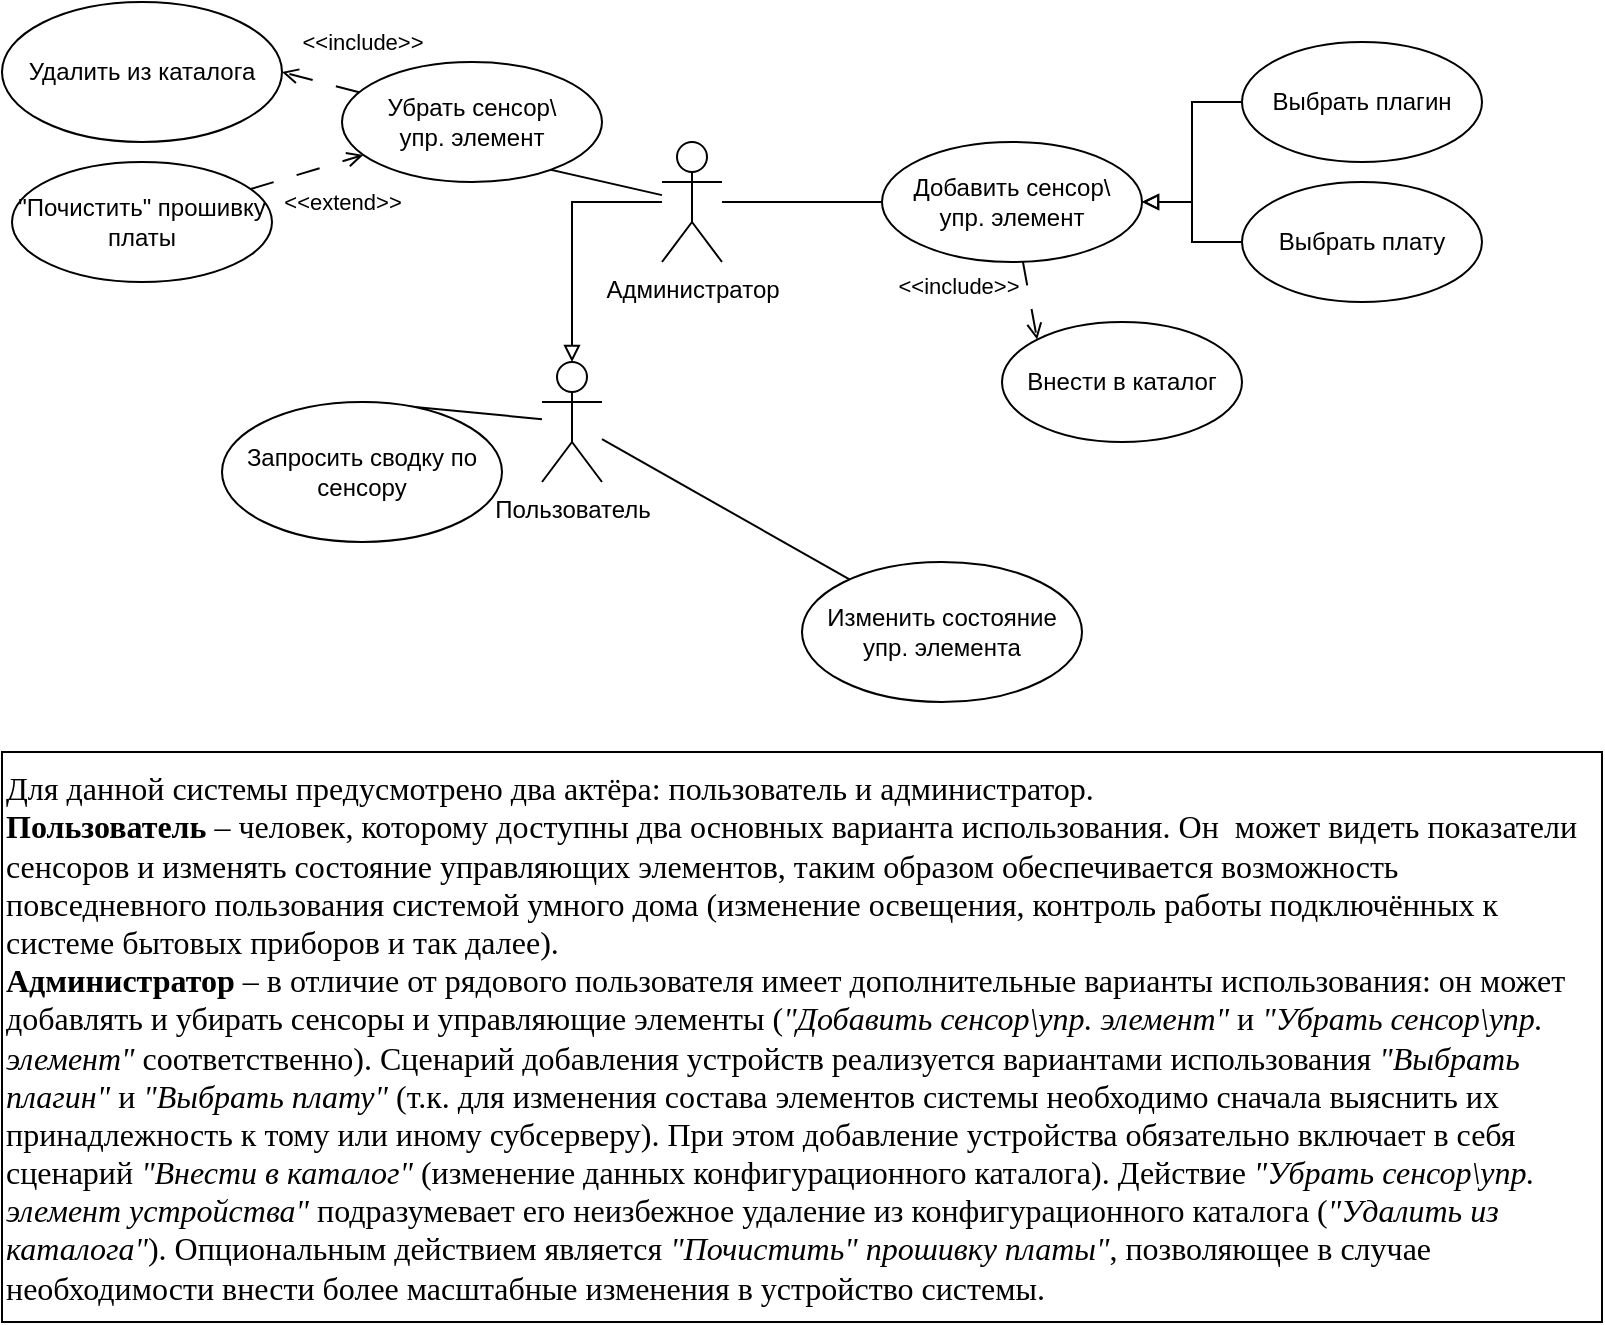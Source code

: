 <mxfile version="22.1.7" type="github">
  <diagram name="Страница — 1" id="LTqVgdhhhah4Ef-IsAjk">
    <mxGraphModel dx="1996" dy="542" grid="1" gridSize="10" guides="1" tooltips="1" connect="1" arrows="1" fold="1" page="1" pageScale="1" pageWidth="827" pageHeight="1169" math="0" shadow="0">
      <root>
        <mxCell id="0" />
        <mxCell id="1" parent="0" />
        <mxCell id="8Lzk3z1pBCngfyzM7mtx-12" style="edgeStyle=orthogonalEdgeStyle;rounded=0;orthogonalLoop=1;jettySize=auto;html=1;endArrow=none;endFill=0;" parent="1" source="8Lzk3z1pBCngfyzM7mtx-1" target="8Lzk3z1pBCngfyzM7mtx-4" edge="1">
          <mxGeometry relative="1" as="geometry" />
        </mxCell>
        <mxCell id="8Lzk3z1pBCngfyzM7mtx-21" style="rounded=0;orthogonalLoop=1;jettySize=auto;html=1;entryX=0;entryY=0.5;entryDx=0;entryDy=0;endArrow=none;endFill=0;" parent="1" source="8Lzk3z1pBCngfyzM7mtx-1" target="8Lzk3z1pBCngfyzM7mtx-20" edge="1">
          <mxGeometry relative="1" as="geometry" />
        </mxCell>
        <mxCell id="8Lzk3z1pBCngfyzM7mtx-1" value="Администратор" style="shape=umlActor;verticalLabelPosition=bottom;verticalAlign=top;html=1;" parent="1" vertex="1">
          <mxGeometry x="310" y="150" width="30" height="60" as="geometry" />
        </mxCell>
        <mxCell id="8Lzk3z1pBCngfyzM7mtx-9" value="&amp;lt;&amp;lt;include&amp;gt;&amp;gt;" style="rounded=0;orthogonalLoop=1;jettySize=auto;html=1;entryX=0;entryY=0;entryDx=0;entryDy=0;endArrow=open;endFill=0;dashed=1;dashPattern=12 12;" parent="1" source="8Lzk3z1pBCngfyzM7mtx-4" target="8Lzk3z1pBCngfyzM7mtx-8" edge="1">
          <mxGeometry x="-0.684" y="-34" relative="1" as="geometry">
            <mxPoint as="offset" />
          </mxGeometry>
        </mxCell>
        <mxCell id="8Lzk3z1pBCngfyzM7mtx-4" value="Добавить сенсор\&lt;br&gt;упр. элемент" style="ellipse;whiteSpace=wrap;html=1;" parent="1" vertex="1">
          <mxGeometry x="420" y="150" width="130" height="60" as="geometry" />
        </mxCell>
        <mxCell id="8Lzk3z1pBCngfyzM7mtx-16" style="rounded=0;orthogonalLoop=1;jettySize=auto;html=1;entryX=0.5;entryY=0;entryDx=0;entryDy=0;endArrow=none;endFill=0;" parent="1" source="8Lzk3z1pBCngfyzM7mtx-5" target="8Lzk3z1pBCngfyzM7mtx-14" edge="1">
          <mxGeometry relative="1" as="geometry" />
        </mxCell>
        <mxCell id="8Lzk3z1pBCngfyzM7mtx-17" style="rounded=0;orthogonalLoop=1;jettySize=auto;html=1;endArrow=none;endFill=0;" parent="1" source="8Lzk3z1pBCngfyzM7mtx-5" target="8Lzk3z1pBCngfyzM7mtx-15" edge="1">
          <mxGeometry relative="1" as="geometry" />
        </mxCell>
        <mxCell id="8Lzk3z1pBCngfyzM7mtx-5" value="Пользователь" style="shape=umlActor;verticalLabelPosition=bottom;verticalAlign=top;html=1;" parent="1" vertex="1">
          <mxGeometry x="250" y="260" width="30" height="60" as="geometry" />
        </mxCell>
        <mxCell id="8Lzk3z1pBCngfyzM7mtx-10" style="edgeStyle=orthogonalEdgeStyle;rounded=0;orthogonalLoop=1;jettySize=auto;html=1;entryX=1;entryY=0.5;entryDx=0;entryDy=0;endArrow=block;endFill=0;" parent="1" source="8Lzk3z1pBCngfyzM7mtx-6" target="8Lzk3z1pBCngfyzM7mtx-4" edge="1">
          <mxGeometry relative="1" as="geometry" />
        </mxCell>
        <mxCell id="8Lzk3z1pBCngfyzM7mtx-6" value="Выбрать плагин" style="ellipse;whiteSpace=wrap;html=1;" parent="1" vertex="1">
          <mxGeometry x="600" y="100" width="120" height="60" as="geometry" />
        </mxCell>
        <mxCell id="8Lzk3z1pBCngfyzM7mtx-11" style="edgeStyle=orthogonalEdgeStyle;rounded=0;orthogonalLoop=1;jettySize=auto;html=1;endArrow=block;endFill=0;" parent="1" source="8Lzk3z1pBCngfyzM7mtx-7" target="8Lzk3z1pBCngfyzM7mtx-4" edge="1">
          <mxGeometry relative="1" as="geometry" />
        </mxCell>
        <mxCell id="8Lzk3z1pBCngfyzM7mtx-7" value="Выбрать плату" style="ellipse;whiteSpace=wrap;html=1;" parent="1" vertex="1">
          <mxGeometry x="600" y="170" width="120" height="60" as="geometry" />
        </mxCell>
        <mxCell id="8Lzk3z1pBCngfyzM7mtx-8" value="Внести в каталог" style="ellipse;whiteSpace=wrap;html=1;" parent="1" vertex="1">
          <mxGeometry x="480" y="240" width="120" height="60" as="geometry" />
        </mxCell>
        <mxCell id="8Lzk3z1pBCngfyzM7mtx-14" value="Запросить сводку по сенсору" style="ellipse;whiteSpace=wrap;html=1;" parent="1" vertex="1">
          <mxGeometry x="90" y="280" width="140" height="70" as="geometry" />
        </mxCell>
        <mxCell id="8Lzk3z1pBCngfyzM7mtx-15" value="Изменить состояние упр. элемента" style="ellipse;whiteSpace=wrap;html=1;" parent="1" vertex="1">
          <mxGeometry x="380" y="360" width="140" height="70" as="geometry" />
        </mxCell>
        <mxCell id="8Lzk3z1pBCngfyzM7mtx-19" style="edgeStyle=orthogonalEdgeStyle;rounded=0;orthogonalLoop=1;jettySize=auto;html=1;entryX=0.5;entryY=0;entryDx=0;entryDy=0;entryPerimeter=0;endArrow=block;endFill=0;" parent="1" source="8Lzk3z1pBCngfyzM7mtx-1" target="8Lzk3z1pBCngfyzM7mtx-5" edge="1">
          <mxGeometry relative="1" as="geometry" />
        </mxCell>
        <mxCell id="8Lzk3z1pBCngfyzM7mtx-23" value="&amp;lt;&amp;lt;include&amp;gt;&amp;gt;" style="rounded=0;orthogonalLoop=1;jettySize=auto;html=1;entryX=1;entryY=0.5;entryDx=0;entryDy=0;dashed=1;dashPattern=12 12;endArrow=open;endFill=0;" parent="1" source="8Lzk3z1pBCngfyzM7mtx-20" target="8Lzk3z1pBCngfyzM7mtx-22" edge="1">
          <mxGeometry x="-0.75" y="-25" relative="1" as="geometry">
            <mxPoint as="offset" />
          </mxGeometry>
        </mxCell>
        <mxCell id="8Lzk3z1pBCngfyzM7mtx-20" value="Убрать сенсор\&lt;br&gt;упр. элемент" style="ellipse;whiteSpace=wrap;html=1;" parent="1" vertex="1">
          <mxGeometry x="150" y="110" width="130" height="60" as="geometry" />
        </mxCell>
        <mxCell id="8Lzk3z1pBCngfyzM7mtx-22" value="Удалить из каталога" style="ellipse;whiteSpace=wrap;html=1;" parent="1" vertex="1">
          <mxGeometry x="-20" y="80" width="140" height="70" as="geometry" />
        </mxCell>
        <mxCell id="8Lzk3z1pBCngfyzM7mtx-25" value="&amp;lt;&amp;lt;extend&amp;gt;&amp;gt;" style="rounded=0;orthogonalLoop=1;jettySize=auto;html=1;dashed=1;dashPattern=12 12;endArrow=open;endFill=0;" parent="1" source="8Lzk3z1pBCngfyzM7mtx-24" target="8Lzk3z1pBCngfyzM7mtx-20" edge="1">
          <mxGeometry x="0.418" y="-19" relative="1" as="geometry">
            <mxPoint as="offset" />
          </mxGeometry>
        </mxCell>
        <mxCell id="8Lzk3z1pBCngfyzM7mtx-24" value="&quot;Почистить&quot; прошивку платы" style="ellipse;whiteSpace=wrap;html=1;" parent="1" vertex="1">
          <mxGeometry x="-15" y="160" width="130" height="60" as="geometry" />
        </mxCell>
        <mxCell id="7xNzpW6Ljf1oBYX3WRYf-2" value="&lt;div style=&quot;font-size: 16px;&quot;&gt;&lt;font style=&quot;font-size: 16px;&quot;&gt;Для данной системы предусмотрено два актёра: пользователь и администратор.&lt;/font&gt;&lt;/div&gt;&lt;div style=&quot;font-size: 16px;&quot;&gt;&lt;font style=&quot;font-size: 16px;&quot;&gt;&lt;b&gt;Пользователь &lt;/b&gt;– человек, которому доступны два основных варианта использования. Он&amp;nbsp; может видеть показатели сенсоров и изменять состояние управляющих элементов, таким образом обеспечивается возможность повседневного пользования системой умного дома (изменение освещения, контроль работы подключённых к системе бытовых приборов и так далее).&lt;/font&gt;&lt;/div&gt;&lt;div style=&quot;font-size: 16px;&quot;&gt;&lt;font style=&quot;font-size: 16px;&quot;&gt;&lt;b&gt;Администратор &lt;/b&gt;– в отличие от рядового пользователя имеет дополнительные варианты использования: он может добавлять и убирать сенсоры и управляющие элементы (&lt;i&gt;&quot;Добавить сенсор\упр. элемент&quot;&lt;/i&gt; и &lt;i&gt;&quot;Убрать сенсор\упр. элемент&quot;&lt;/i&gt; соответственно). Сценарий добавления устройств реализуется вариантами использования &lt;i&gt;&quot;Выбрать плагин&quot;&lt;/i&gt; и &lt;i&gt;&quot;Выбрать плату&quot;&lt;/i&gt; (т.к. для изменения состава элементов системы необходимо сначала выяснить их принадлежность к тому или иному субсерверу). При этом добавление устройства обязательно включает в себя сценарий &lt;i&gt;&quot;Внести в каталог&quot; &lt;/i&gt;(изменение данных конфигурационного каталога). Действие &lt;i&gt;&quot;Убрать сенсор\упр. элемент устройства&quot;&lt;/i&gt; подразумевает его неизбежное удаление из конфигурационного каталога (&lt;i&gt;&quot;Удалить из каталога&quot;&lt;/i&gt;). Опциональным действием является &lt;i&gt;&quot;Почистить&quot; прошивку платы&quot;&lt;/i&gt;, позволяющее в случае необходимости внести более масштабные изменения в устройство системы.&amp;nbsp;&lt;/font&gt;&lt;/div&gt;" style="rounded=0;whiteSpace=wrap;html=1;align=left;fontFamily=Times New Roman;" parent="1" vertex="1">
          <mxGeometry x="-20" y="455" width="800" height="285" as="geometry" />
        </mxCell>
      </root>
    </mxGraphModel>
  </diagram>
</mxfile>
